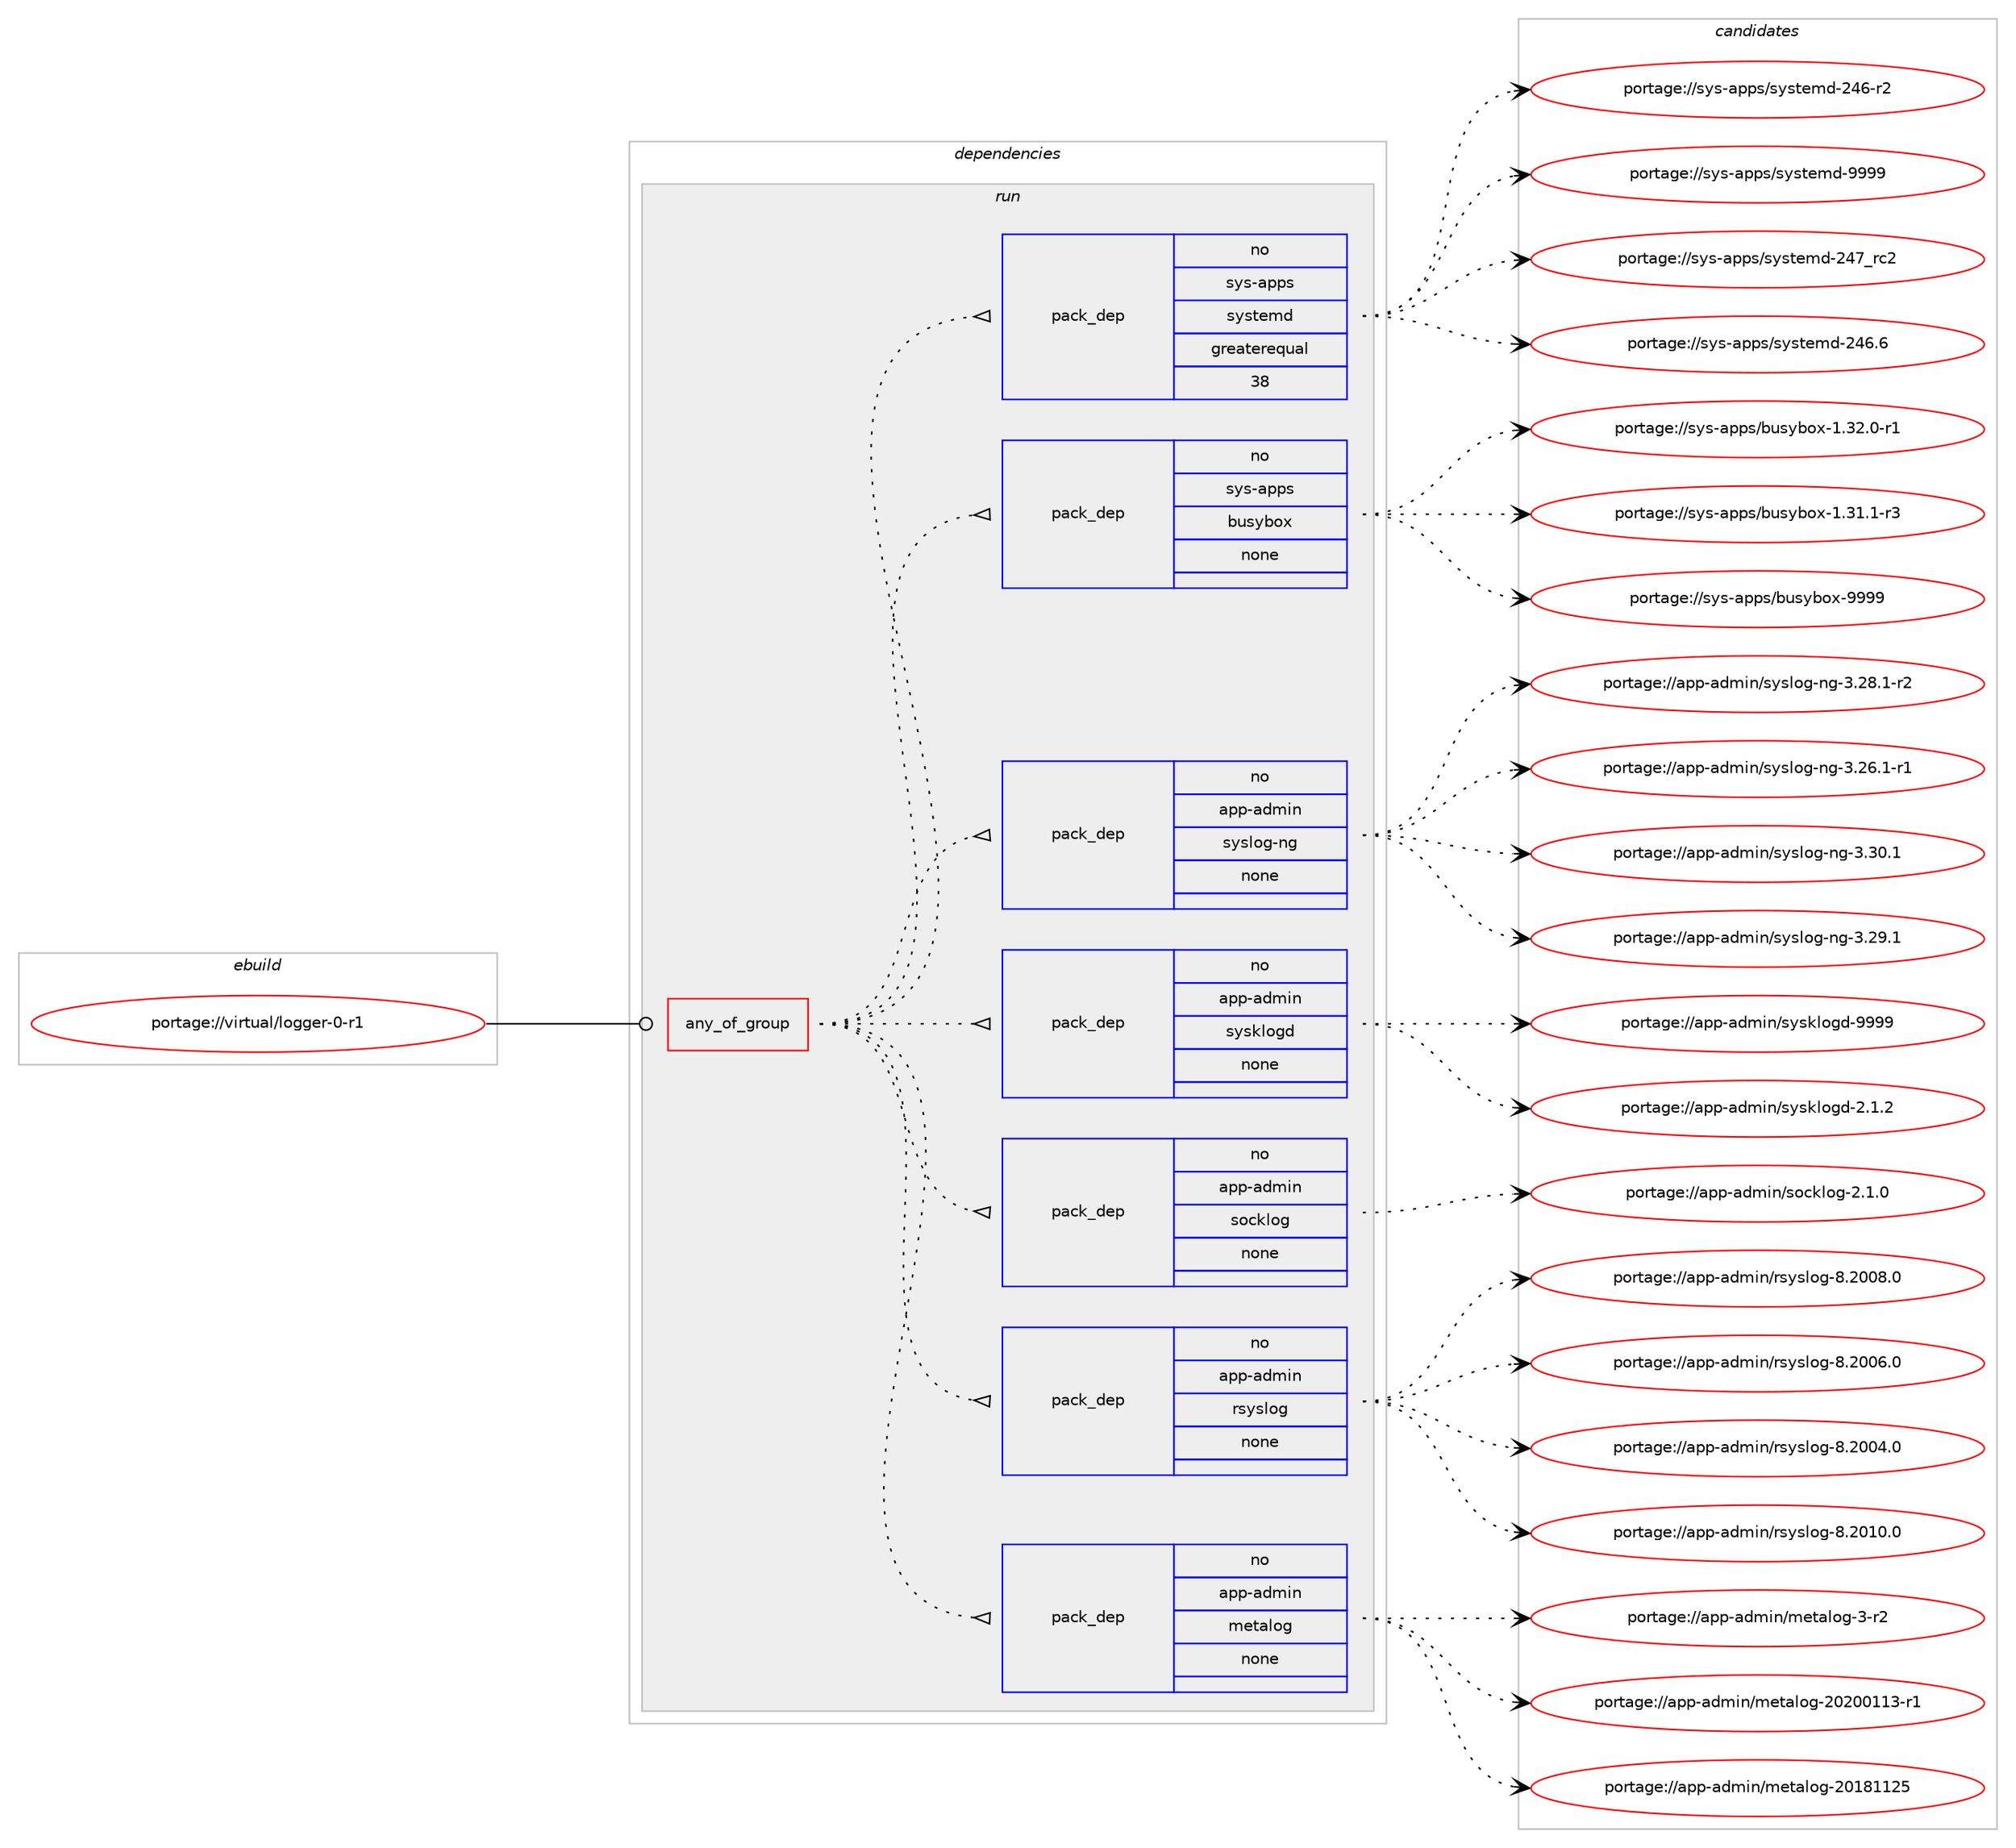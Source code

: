 digraph prolog {

# *************
# Graph options
# *************

newrank=true;
concentrate=true;
compound=true;
graph [rankdir=LR,fontname=Helvetica,fontsize=10,ranksep=1.5];#, ranksep=2.5, nodesep=0.2];
edge  [arrowhead=vee];
node  [fontname=Helvetica,fontsize=10];

# **********
# The ebuild
# **********

subgraph cluster_leftcol {
color=gray;
rank=same;
label=<<i>ebuild</i>>;
id [label="portage://virtual/logger-0-r1", color=red, width=4, href="../virtual/logger-0-r1.svg"];
}

# ****************
# The dependencies
# ****************

subgraph cluster_midcol {
color=gray;
label=<<i>dependencies</i>>;
subgraph cluster_compile {
fillcolor="#eeeeee";
style=filled;
label=<<i>compile</i>>;
}
subgraph cluster_compileandrun {
fillcolor="#eeeeee";
style=filled;
label=<<i>compile and run</i>>;
}
subgraph cluster_run {
fillcolor="#eeeeee";
style=filled;
label=<<i>run</i>>;
subgraph any21 {
dependency1300 [label=<<TABLE BORDER="0" CELLBORDER="1" CELLSPACING="0" CELLPADDING="4"><TR><TD CELLPADDING="10">any_of_group</TD></TR></TABLE>>, shape=none, color=red];subgraph pack1187 {
dependency1301 [label=<<TABLE BORDER="0" CELLBORDER="1" CELLSPACING="0" CELLPADDING="4" WIDTH="220"><TR><TD ROWSPAN="6" CELLPADDING="30">pack_dep</TD></TR><TR><TD WIDTH="110">no</TD></TR><TR><TD>app-admin</TD></TR><TR><TD>metalog</TD></TR><TR><TD>none</TD></TR><TR><TD></TD></TR></TABLE>>, shape=none, color=blue];
}
dependency1300:e -> dependency1301:w [weight=20,style="dotted",arrowhead="oinv"];
subgraph pack1188 {
dependency1302 [label=<<TABLE BORDER="0" CELLBORDER="1" CELLSPACING="0" CELLPADDING="4" WIDTH="220"><TR><TD ROWSPAN="6" CELLPADDING="30">pack_dep</TD></TR><TR><TD WIDTH="110">no</TD></TR><TR><TD>app-admin</TD></TR><TR><TD>rsyslog</TD></TR><TR><TD>none</TD></TR><TR><TD></TD></TR></TABLE>>, shape=none, color=blue];
}
dependency1300:e -> dependency1302:w [weight=20,style="dotted",arrowhead="oinv"];
subgraph pack1189 {
dependency1303 [label=<<TABLE BORDER="0" CELLBORDER="1" CELLSPACING="0" CELLPADDING="4" WIDTH="220"><TR><TD ROWSPAN="6" CELLPADDING="30">pack_dep</TD></TR><TR><TD WIDTH="110">no</TD></TR><TR><TD>app-admin</TD></TR><TR><TD>socklog</TD></TR><TR><TD>none</TD></TR><TR><TD></TD></TR></TABLE>>, shape=none, color=blue];
}
dependency1300:e -> dependency1303:w [weight=20,style="dotted",arrowhead="oinv"];
subgraph pack1190 {
dependency1304 [label=<<TABLE BORDER="0" CELLBORDER="1" CELLSPACING="0" CELLPADDING="4" WIDTH="220"><TR><TD ROWSPAN="6" CELLPADDING="30">pack_dep</TD></TR><TR><TD WIDTH="110">no</TD></TR><TR><TD>app-admin</TD></TR><TR><TD>sysklogd</TD></TR><TR><TD>none</TD></TR><TR><TD></TD></TR></TABLE>>, shape=none, color=blue];
}
dependency1300:e -> dependency1304:w [weight=20,style="dotted",arrowhead="oinv"];
subgraph pack1191 {
dependency1305 [label=<<TABLE BORDER="0" CELLBORDER="1" CELLSPACING="0" CELLPADDING="4" WIDTH="220"><TR><TD ROWSPAN="6" CELLPADDING="30">pack_dep</TD></TR><TR><TD WIDTH="110">no</TD></TR><TR><TD>app-admin</TD></TR><TR><TD>syslog-ng</TD></TR><TR><TD>none</TD></TR><TR><TD></TD></TR></TABLE>>, shape=none, color=blue];
}
dependency1300:e -> dependency1305:w [weight=20,style="dotted",arrowhead="oinv"];
subgraph pack1192 {
dependency1306 [label=<<TABLE BORDER="0" CELLBORDER="1" CELLSPACING="0" CELLPADDING="4" WIDTH="220"><TR><TD ROWSPAN="6" CELLPADDING="30">pack_dep</TD></TR><TR><TD WIDTH="110">no</TD></TR><TR><TD>sys-apps</TD></TR><TR><TD>busybox</TD></TR><TR><TD>none</TD></TR><TR><TD></TD></TR></TABLE>>, shape=none, color=blue];
}
dependency1300:e -> dependency1306:w [weight=20,style="dotted",arrowhead="oinv"];
subgraph pack1193 {
dependency1307 [label=<<TABLE BORDER="0" CELLBORDER="1" CELLSPACING="0" CELLPADDING="4" WIDTH="220"><TR><TD ROWSPAN="6" CELLPADDING="30">pack_dep</TD></TR><TR><TD WIDTH="110">no</TD></TR><TR><TD>sys-apps</TD></TR><TR><TD>systemd</TD></TR><TR><TD>greaterequal</TD></TR><TR><TD>38</TD></TR></TABLE>>, shape=none, color=blue];
}
dependency1300:e -> dependency1307:w [weight=20,style="dotted",arrowhead="oinv"];
}
id:e -> dependency1300:w [weight=20,style="solid",arrowhead="odot"];
}
}

# **************
# The candidates
# **************

subgraph cluster_choices {
rank=same;
color=gray;
label=<<i>candidates</i>>;

subgraph choice1187 {
color=black;
nodesep=1;
choice971121124597100109105110471091011169710811110345514511450 [label="portage://app-admin/metalog-3-r2", color=red, width=4,href="../app-admin/metalog-3-r2.svg"];
choice97112112459710010910511047109101116971081111034550485048484949514511449 [label="portage://app-admin/metalog-20200113-r1", color=red, width=4,href="../app-admin/metalog-20200113-r1.svg"];
choice9711211245971001091051104710910111697108111103455048495649495053 [label="portage://app-admin/metalog-20181125", color=red, width=4,href="../app-admin/metalog-20181125.svg"];
dependency1301:e -> choice971121124597100109105110471091011169710811110345514511450:w [style=dotted,weight="100"];
dependency1301:e -> choice97112112459710010910511047109101116971081111034550485048484949514511449:w [style=dotted,weight="100"];
dependency1301:e -> choice9711211245971001091051104710910111697108111103455048495649495053:w [style=dotted,weight="100"];
}
subgraph choice1188 {
color=black;
nodesep=1;
choice97112112459710010910511047114115121115108111103455646504849484648 [label="portage://app-admin/rsyslog-8.2010.0", color=red, width=4,href="../app-admin/rsyslog-8.2010.0.svg"];
choice97112112459710010910511047114115121115108111103455646504848564648 [label="portage://app-admin/rsyslog-8.2008.0", color=red, width=4,href="../app-admin/rsyslog-8.2008.0.svg"];
choice97112112459710010910511047114115121115108111103455646504848544648 [label="portage://app-admin/rsyslog-8.2006.0", color=red, width=4,href="../app-admin/rsyslog-8.2006.0.svg"];
choice97112112459710010910511047114115121115108111103455646504848524648 [label="portage://app-admin/rsyslog-8.2004.0", color=red, width=4,href="../app-admin/rsyslog-8.2004.0.svg"];
dependency1302:e -> choice97112112459710010910511047114115121115108111103455646504849484648:w [style=dotted,weight="100"];
dependency1302:e -> choice97112112459710010910511047114115121115108111103455646504848564648:w [style=dotted,weight="100"];
dependency1302:e -> choice97112112459710010910511047114115121115108111103455646504848544648:w [style=dotted,weight="100"];
dependency1302:e -> choice97112112459710010910511047114115121115108111103455646504848524648:w [style=dotted,weight="100"];
}
subgraph choice1189 {
color=black;
nodesep=1;
choice9711211245971001091051104711511199107108111103455046494648 [label="portage://app-admin/socklog-2.1.0", color=red, width=4,href="../app-admin/socklog-2.1.0.svg"];
dependency1303:e -> choice9711211245971001091051104711511199107108111103455046494648:w [style=dotted,weight="100"];
}
subgraph choice1190 {
color=black;
nodesep=1;
choice971121124597100109105110471151211151071081111031004557575757 [label="portage://app-admin/sysklogd-9999", color=red, width=4,href="../app-admin/sysklogd-9999.svg"];
choice97112112459710010910511047115121115107108111103100455046494650 [label="portage://app-admin/sysklogd-2.1.2", color=red, width=4,href="../app-admin/sysklogd-2.1.2.svg"];
dependency1304:e -> choice971121124597100109105110471151211151071081111031004557575757:w [style=dotted,weight="100"];
dependency1304:e -> choice97112112459710010910511047115121115107108111103100455046494650:w [style=dotted,weight="100"];
}
subgraph choice1191 {
color=black;
nodesep=1;
choice971121124597100109105110471151211151081111034511010345514651484649 [label="portage://app-admin/syslog-ng-3.30.1", color=red, width=4,href="../app-admin/syslog-ng-3.30.1.svg"];
choice971121124597100109105110471151211151081111034511010345514650574649 [label="portage://app-admin/syslog-ng-3.29.1", color=red, width=4,href="../app-admin/syslog-ng-3.29.1.svg"];
choice9711211245971001091051104711512111510811110345110103455146505646494511450 [label="portage://app-admin/syslog-ng-3.28.1-r2", color=red, width=4,href="../app-admin/syslog-ng-3.28.1-r2.svg"];
choice9711211245971001091051104711512111510811110345110103455146505446494511449 [label="portage://app-admin/syslog-ng-3.26.1-r1", color=red, width=4,href="../app-admin/syslog-ng-3.26.1-r1.svg"];
dependency1305:e -> choice971121124597100109105110471151211151081111034511010345514651484649:w [style=dotted,weight="100"];
dependency1305:e -> choice971121124597100109105110471151211151081111034511010345514650574649:w [style=dotted,weight="100"];
dependency1305:e -> choice9711211245971001091051104711512111510811110345110103455146505646494511450:w [style=dotted,weight="100"];
dependency1305:e -> choice9711211245971001091051104711512111510811110345110103455146505446494511449:w [style=dotted,weight="100"];
}
subgraph choice1192 {
color=black;
nodesep=1;
choice11512111545971121121154798117115121981111204557575757 [label="portage://sys-apps/busybox-9999", color=red, width=4,href="../sys-apps/busybox-9999.svg"];
choice1151211154597112112115479811711512198111120454946515046484511449 [label="portage://sys-apps/busybox-1.32.0-r1", color=red, width=4,href="../sys-apps/busybox-1.32.0-r1.svg"];
choice1151211154597112112115479811711512198111120454946514946494511451 [label="portage://sys-apps/busybox-1.31.1-r3", color=red, width=4,href="../sys-apps/busybox-1.31.1-r3.svg"];
dependency1306:e -> choice11512111545971121121154798117115121981111204557575757:w [style=dotted,weight="100"];
dependency1306:e -> choice1151211154597112112115479811711512198111120454946515046484511449:w [style=dotted,weight="100"];
dependency1306:e -> choice1151211154597112112115479811711512198111120454946514946494511451:w [style=dotted,weight="100"];
}
subgraph choice1193 {
color=black;
nodesep=1;
choice1151211154597112112115471151211151161011091004557575757 [label="portage://sys-apps/systemd-9999", color=red, width=4,href="../sys-apps/systemd-9999.svg"];
choice11512111545971121121154711512111511610110910045505255951149950 [label="portage://sys-apps/systemd-247_rc2", color=red, width=4,href="../sys-apps/systemd-247_rc2.svg"];
choice115121115459711211211547115121115116101109100455052544654 [label="portage://sys-apps/systemd-246.6", color=red, width=4,href="../sys-apps/systemd-246.6.svg"];
choice115121115459711211211547115121115116101109100455052544511450 [label="portage://sys-apps/systemd-246-r2", color=red, width=4,href="../sys-apps/systemd-246-r2.svg"];
dependency1307:e -> choice1151211154597112112115471151211151161011091004557575757:w [style=dotted,weight="100"];
dependency1307:e -> choice11512111545971121121154711512111511610110910045505255951149950:w [style=dotted,weight="100"];
dependency1307:e -> choice115121115459711211211547115121115116101109100455052544654:w [style=dotted,weight="100"];
dependency1307:e -> choice115121115459711211211547115121115116101109100455052544511450:w [style=dotted,weight="100"];
}
}

}
